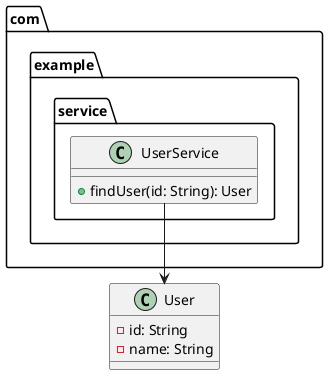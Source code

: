 @startuml
package com.example.service {
  class UserService {
    +findUser(id: String): User
  }
}
class User {
  -id: String
  -name: String
}
UserService --> User
@enduml
